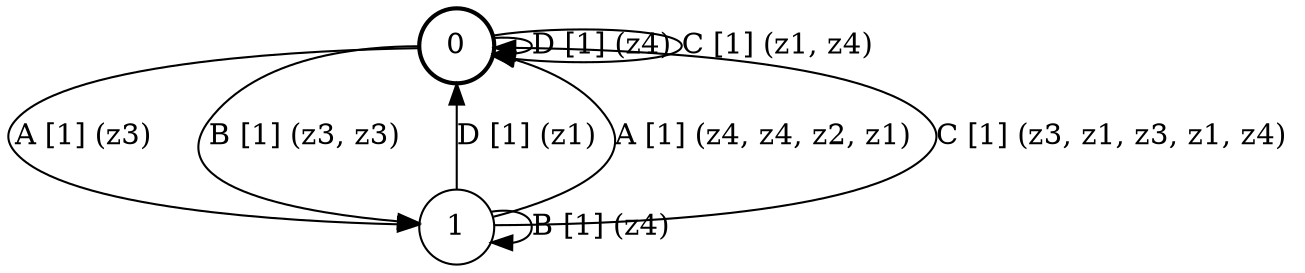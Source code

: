 # generated file, don't try to modify
# command: dot -Tpng <filename> > tree.png
digraph Automaton {
    node [shape = circle];
    0 [style = "bold"];
    0 -> 0 [label = "D [1] (z4) "];
    0 -> 1 [label = "A [1] (z3) "];
    0 -> 1 [label = "B [1] (z3, z3) "];
    0 -> 0 [label = "C [1] (z1, z4) "];
    1 -> 0 [label = "D [1] (z1) "];
    1 -> 0 [label = "A [1] (z4, z4, z2, z1) "];
    1 -> 1 [label = "B [1] (z4) "];
    1 -> 0 [label = "C [1] (z3, z1, z3, z1, z4) "];
}
